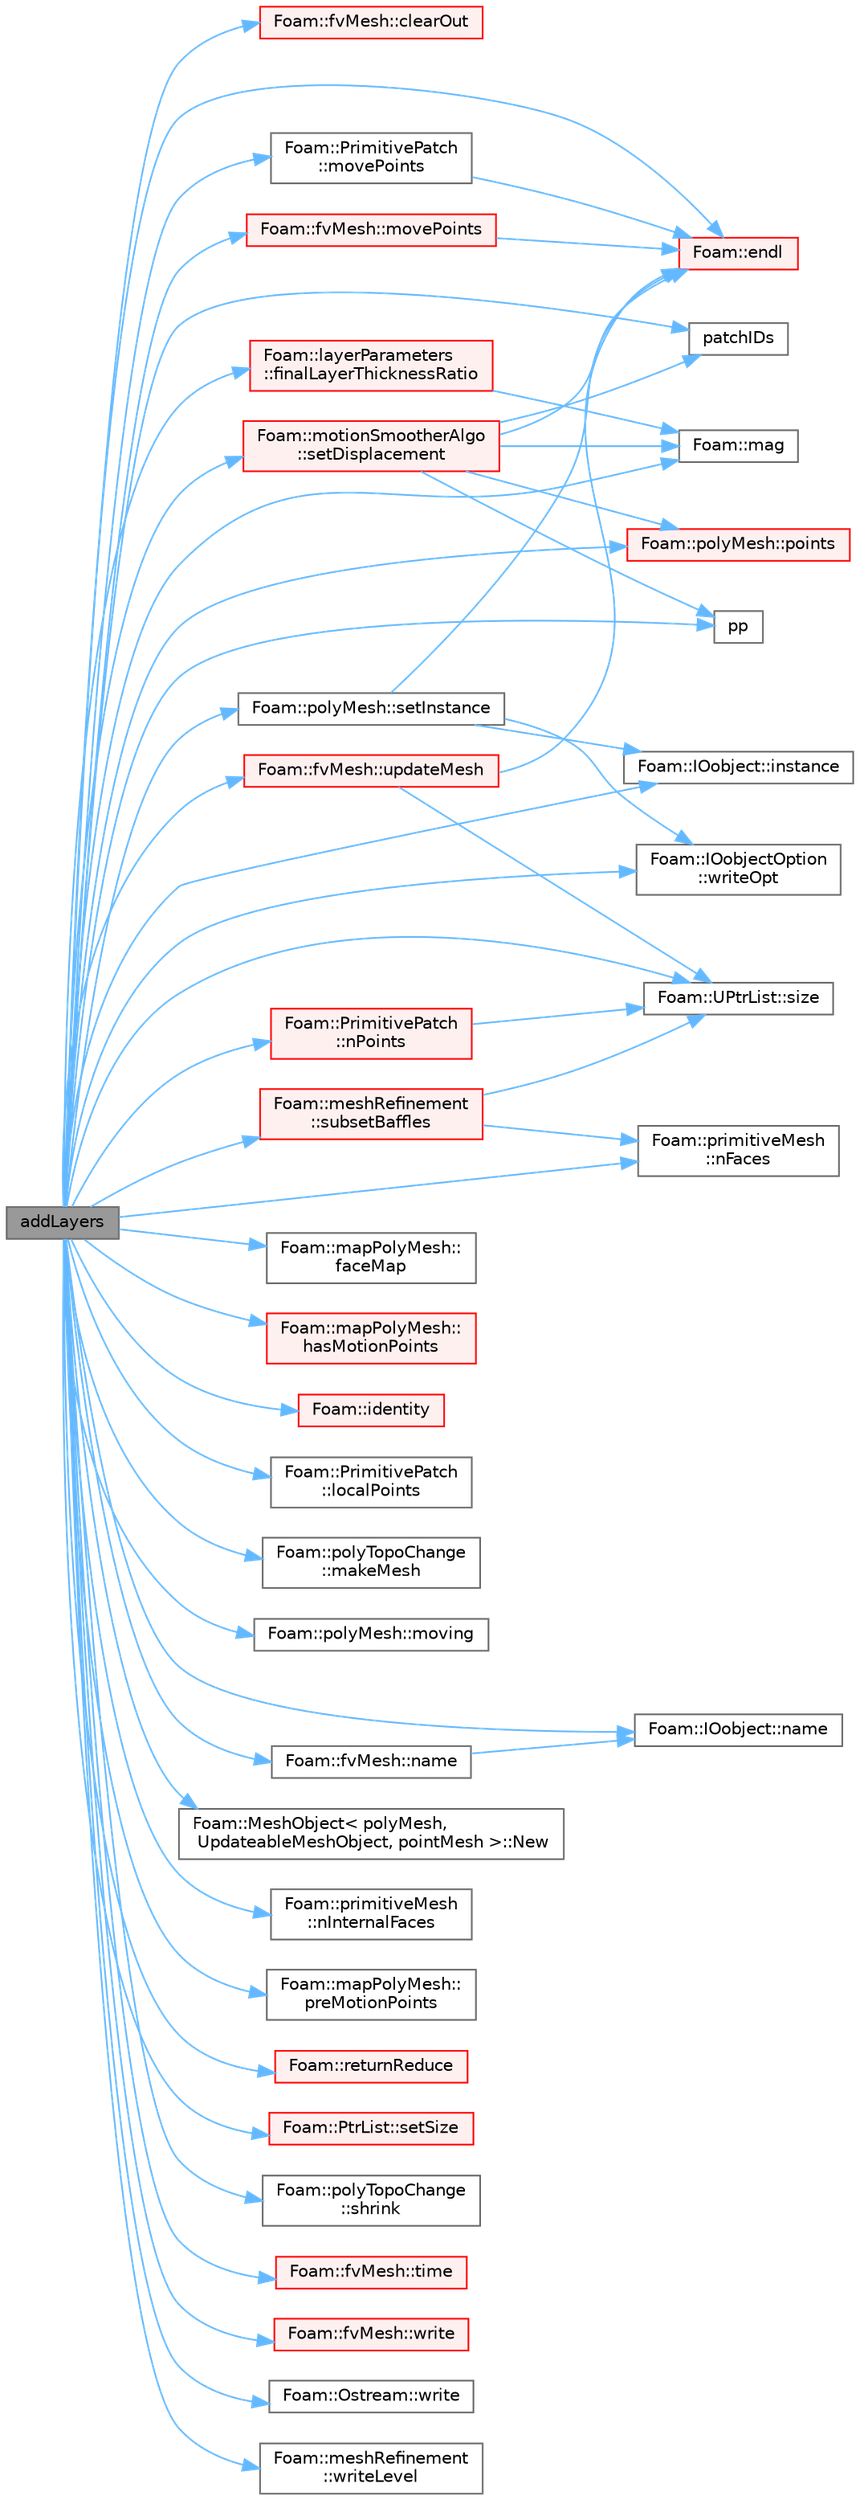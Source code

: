 digraph "addLayers"
{
 // LATEX_PDF_SIZE
  bgcolor="transparent";
  edge [fontname=Helvetica,fontsize=10,labelfontname=Helvetica,labelfontsize=10];
  node [fontname=Helvetica,fontsize=10,shape=box,height=0.2,width=0.4];
  rankdir="LR";
  Node1 [id="Node000001",label="addLayers",height=0.2,width=0.4,color="gray40", fillcolor="grey60", style="filled", fontcolor="black",tooltip=" "];
  Node1 -> Node2 [id="edge1_Node000001_Node000002",color="steelblue1",style="solid",tooltip=" "];
  Node2 [id="Node000002",label="Foam::fvMesh::clearOut",height=0.2,width=0.4,color="red", fillcolor="#FFF0F0", style="filled",URL="$classFoam_1_1fvMesh.html#af320697688df08f1438d37a86bcaf25d",tooltip=" "];
  Node1 -> Node4 [id="edge2_Node000001_Node000004",color="steelblue1",style="solid",tooltip=" "];
  Node4 [id="Node000004",label="Foam::endl",height=0.2,width=0.4,color="red", fillcolor="#FFF0F0", style="filled",URL="$namespaceFoam.html#a7d5eca45a323264dc5fe811500ebda47",tooltip=" "];
  Node1 -> Node8 [id="edge3_Node000001_Node000008",color="steelblue1",style="solid",tooltip=" "];
  Node8 [id="Node000008",label="Foam::mapPolyMesh::\lfaceMap",height=0.2,width=0.4,color="grey40", fillcolor="white", style="filled",URL="$classFoam_1_1mapPolyMesh.html#a14fa815e4326f6d2a9d1a356991d3e60",tooltip=" "];
  Node1 -> Node9 [id="edge4_Node000001_Node000009",color="steelblue1",style="solid",tooltip=" "];
  Node9 [id="Node000009",label="Foam::layerParameters\l::finalLayerThicknessRatio",height=0.2,width=0.4,color="red", fillcolor="#FFF0F0", style="filled",URL="$classFoam_1_1layerParameters.html#ac07b278f64ef171368daeae460c48893",tooltip=" "];
  Node9 -> Node10 [id="edge5_Node000009_Node000010",color="steelblue1",style="solid",tooltip=" "];
  Node10 [id="Node000010",label="Foam::mag",height=0.2,width=0.4,color="grey40", fillcolor="white", style="filled",URL="$namespaceFoam.html#a8ac5b57f98f906c36b8a4e989a77dbba",tooltip=" "];
  Node1 -> Node12 [id="edge6_Node000001_Node000012",color="steelblue1",style="solid",tooltip=" "];
  Node12 [id="Node000012",label="Foam::mapPolyMesh::\lhasMotionPoints",height=0.2,width=0.4,color="red", fillcolor="#FFF0F0", style="filled",URL="$classFoam_1_1mapPolyMesh.html#aff98fc11bbc5b4a9e049d75f552357f2",tooltip=" "];
  Node1 -> Node15 [id="edge7_Node000001_Node000015",color="steelblue1",style="solid",tooltip=" "];
  Node15 [id="Node000015",label="Foam::identity",height=0.2,width=0.4,color="red", fillcolor="#FFF0F0", style="filled",URL="$namespaceFoam.html#a14e1da6db5665f43c1e588eab475eabf",tooltip=" "];
  Node1 -> Node18 [id="edge8_Node000001_Node000018",color="steelblue1",style="solid",tooltip=" "];
  Node18 [id="Node000018",label="Foam::IOobject::instance",height=0.2,width=0.4,color="grey40", fillcolor="white", style="filled",URL="$classFoam_1_1IOobject.html#aa77eda3e3a4bd280c92603df00738239",tooltip=" "];
  Node1 -> Node19 [id="edge9_Node000001_Node000019",color="steelblue1",style="solid",tooltip=" "];
  Node19 [id="Node000019",label="Foam::PrimitivePatch\l::localPoints",height=0.2,width=0.4,color="grey40", fillcolor="white", style="filled",URL="$classFoam_1_1PrimitivePatch.html#a6082512de4c56dcb546ce3c40509cc00",tooltip=" "];
  Node1 -> Node10 [id="edge10_Node000001_Node000010",color="steelblue1",style="solid",tooltip=" "];
  Node1 -> Node20 [id="edge11_Node000001_Node000020",color="steelblue1",style="solid",tooltip=" "];
  Node20 [id="Node000020",label="Foam::polyTopoChange\l::makeMesh",height=0.2,width=0.4,color="grey40", fillcolor="white", style="filled",URL="$classFoam_1_1polyTopoChange.html#adcf70fac5b7899bfb4467b98f055829d",tooltip=" "];
  Node1 -> Node21 [id="edge12_Node000001_Node000021",color="steelblue1",style="solid",tooltip=" "];
  Node21 [id="Node000021",label="Foam::PrimitivePatch\l::movePoints",height=0.2,width=0.4,color="grey40", fillcolor="white", style="filled",URL="$classFoam_1_1PrimitivePatch.html#ab83414e3307dd1c870ea24496ed54614",tooltip=" "];
  Node21 -> Node4 [id="edge13_Node000021_Node000004",color="steelblue1",style="solid",tooltip=" "];
  Node1 -> Node22 [id="edge14_Node000001_Node000022",color="steelblue1",style="solid",tooltip=" "];
  Node22 [id="Node000022",label="Foam::fvMesh::movePoints",height=0.2,width=0.4,color="red", fillcolor="#FFF0F0", style="filled",URL="$classFoam_1_1fvMesh.html#ab62834098bae1d3887f578c700754f39",tooltip=" "];
  Node22 -> Node4 [id="edge15_Node000022_Node000004",color="steelblue1",style="solid",tooltip=" "];
  Node1 -> Node31 [id="edge16_Node000001_Node000031",color="steelblue1",style="solid",tooltip=" "];
  Node31 [id="Node000031",label="Foam::polyMesh::moving",height=0.2,width=0.4,color="grey40", fillcolor="white", style="filled",URL="$classFoam_1_1polyMesh.html#a44591c0359671cccda8b84161464cd04",tooltip=" "];
  Node1 -> Node32 [id="edge17_Node000001_Node000032",color="steelblue1",style="solid",tooltip=" "];
  Node32 [id="Node000032",label="Foam::fvMesh::name",height=0.2,width=0.4,color="grey40", fillcolor="white", style="filled",URL="$classFoam_1_1fvMesh.html#a51ae053ef677d6c2d35ce01b46089706",tooltip=" "];
  Node32 -> Node33 [id="edge18_Node000032_Node000033",color="steelblue1",style="solid",tooltip=" "];
  Node33 [id="Node000033",label="Foam::IOobject::name",height=0.2,width=0.4,color="grey40", fillcolor="white", style="filled",URL="$classFoam_1_1IOobject.html#a19bad5682ac7f021cc3a66fcfaa98c8e",tooltip=" "];
  Node1 -> Node33 [id="edge19_Node000001_Node000033",color="steelblue1",style="solid",tooltip=" "];
  Node1 -> Node34 [id="edge20_Node000001_Node000034",color="steelblue1",style="solid",tooltip=" "];
  Node34 [id="Node000034",label="Foam::MeshObject\< polyMesh,\l UpdateableMeshObject, pointMesh \>::New",height=0.2,width=0.4,color="grey40", fillcolor="white", style="filled",URL="$classFoam_1_1MeshObject.html#a174574ec68990766b0ac5746b6c8be68",tooltip=" "];
  Node1 -> Node35 [id="edge21_Node000001_Node000035",color="steelblue1",style="solid",tooltip=" "];
  Node35 [id="Node000035",label="Foam::primitiveMesh\l::nFaces",height=0.2,width=0.4,color="grey40", fillcolor="white", style="filled",URL="$classFoam_1_1primitiveMesh.html#aad20a227e963e21b706a9dfa3ab7e158",tooltip=" "];
  Node1 -> Node36 [id="edge22_Node000001_Node000036",color="steelblue1",style="solid",tooltip=" "];
  Node36 [id="Node000036",label="Foam::primitiveMesh\l::nInternalFaces",height=0.2,width=0.4,color="grey40", fillcolor="white", style="filled",URL="$classFoam_1_1primitiveMesh.html#a49aeaef789e8e3f5972dc70f2e30f413",tooltip=" "];
  Node1 -> Node37 [id="edge23_Node000001_Node000037",color="steelblue1",style="solid",tooltip=" "];
  Node37 [id="Node000037",label="Foam::PrimitivePatch\l::nPoints",height=0.2,width=0.4,color="red", fillcolor="#FFF0F0", style="filled",URL="$classFoam_1_1PrimitivePatch.html#a1c886a784a597459dbf2d9470798e9dd",tooltip=" "];
  Node37 -> Node29 [id="edge24_Node000037_Node000029",color="steelblue1",style="solid",tooltip=" "];
  Node29 [id="Node000029",label="Foam::UPtrList::size",height=0.2,width=0.4,color="grey40", fillcolor="white", style="filled",URL="$classFoam_1_1UPtrList.html#a95603446b248fe1ecf5dc59bcc2eaff0",tooltip=" "];
  Node1 -> Node39 [id="edge25_Node000001_Node000039",color="steelblue1",style="solid",tooltip=" "];
  Node39 [id="Node000039",label="patchIDs",height=0.2,width=0.4,color="grey40", fillcolor="white", style="filled",URL="$checkPatchTopology_8H.html#a328b75682b3b5c01024a5accee495a5a",tooltip=" "];
  Node1 -> Node40 [id="edge26_Node000001_Node000040",color="steelblue1",style="solid",tooltip=" "];
  Node40 [id="Node000040",label="Foam::polyMesh::points",height=0.2,width=0.4,color="red", fillcolor="#FFF0F0", style="filled",URL="$classFoam_1_1polyMesh.html#ac44123fc1265297c41a43c3b62fdb4c2",tooltip=" "];
  Node1 -> Node43 [id="edge27_Node000001_Node000043",color="steelblue1",style="solid",tooltip=" "];
  Node43 [id="Node000043",label="pp",height=0.2,width=0.4,color="grey40", fillcolor="white", style="filled",URL="$checkPatchTopology_8H.html#a62bd17b324c5b9481f03d4b6d6e09f88",tooltip=" "];
  Node1 -> Node44 [id="edge28_Node000001_Node000044",color="steelblue1",style="solid",tooltip=" "];
  Node44 [id="Node000044",label="Foam::mapPolyMesh::\lpreMotionPoints",height=0.2,width=0.4,color="grey40", fillcolor="white", style="filled",URL="$classFoam_1_1mapPolyMesh.html#a97c002f050ac161051d5fe3c9796fc37",tooltip=" "];
  Node1 -> Node45 [id="edge29_Node000001_Node000045",color="steelblue1",style="solid",tooltip=" "];
  Node45 [id="Node000045",label="Foam::returnReduce",height=0.2,width=0.4,color="red", fillcolor="#FFF0F0", style="filled",URL="$namespaceFoam.html#acf61c6966eeded6a33f4925a2ab5240a",tooltip=" "];
  Node1 -> Node59 [id="edge30_Node000001_Node000059",color="steelblue1",style="solid",tooltip=" "];
  Node59 [id="Node000059",label="Foam::motionSmootherAlgo\l::setDisplacement",height=0.2,width=0.4,color="red", fillcolor="#FFF0F0", style="filled",URL="$classFoam_1_1motionSmootherAlgo.html#a31c17a66004ca1d7ddc9063c581718c3",tooltip=" "];
  Node59 -> Node4 [id="edge31_Node000059_Node000004",color="steelblue1",style="solid",tooltip=" "];
  Node59 -> Node10 [id="edge32_Node000059_Node000010",color="steelblue1",style="solid",tooltip=" "];
  Node59 -> Node39 [id="edge33_Node000059_Node000039",color="steelblue1",style="solid",tooltip=" "];
  Node59 -> Node40 [id="edge34_Node000059_Node000040",color="steelblue1",style="solid",tooltip=" "];
  Node59 -> Node43 [id="edge35_Node000059_Node000043",color="steelblue1",style="solid",tooltip=" "];
  Node1 -> Node72 [id="edge36_Node000001_Node000072",color="steelblue1",style="solid",tooltip=" "];
  Node72 [id="Node000072",label="Foam::polyMesh::setInstance",height=0.2,width=0.4,color="grey40", fillcolor="white", style="filled",URL="$classFoam_1_1polyMesh.html#a048a3882212dbb3d5f6f05a0cada9128",tooltip=" "];
  Node72 -> Node4 [id="edge37_Node000072_Node000004",color="steelblue1",style="solid",tooltip=" "];
  Node72 -> Node18 [id="edge38_Node000072_Node000018",color="steelblue1",style="solid",tooltip=" "];
  Node72 -> Node73 [id="edge39_Node000072_Node000073",color="steelblue1",style="solid",tooltip=" "];
  Node73 [id="Node000073",label="Foam::IOobjectOption\l::writeOpt",height=0.2,width=0.4,color="grey40", fillcolor="white", style="filled",URL="$classFoam_1_1IOobjectOption.html#a5423df7753d8187c826a034b7ee0b774",tooltip=" "];
  Node1 -> Node74 [id="edge40_Node000001_Node000074",color="steelblue1",style="solid",tooltip=" "];
  Node74 [id="Node000074",label="Foam::PtrList::setSize",height=0.2,width=0.4,color="red", fillcolor="#FFF0F0", style="filled",URL="$classFoam_1_1PtrList.html#a69101c7616426ea26b33577a730b73e8",tooltip=" "];
  Node1 -> Node76 [id="edge41_Node000001_Node000076",color="steelblue1",style="solid",tooltip=" "];
  Node76 [id="Node000076",label="Foam::polyTopoChange\l::shrink",height=0.2,width=0.4,color="grey40", fillcolor="white", style="filled",URL="$classFoam_1_1polyTopoChange.html#a14dbce2ca2fb7da194a2bbc0628fdfed",tooltip=" "];
  Node1 -> Node29 [id="edge42_Node000001_Node000029",color="steelblue1",style="solid",tooltip=" "];
  Node1 -> Node77 [id="edge43_Node000001_Node000077",color="steelblue1",style="solid",tooltip=" "];
  Node77 [id="Node000077",label="Foam::meshRefinement\l::subsetBaffles",height=0.2,width=0.4,color="red", fillcolor="#FFF0F0", style="filled",URL="$classFoam_1_1meshRefinement.html#a3627b69a66e2af8c2a58d02964a1197f",tooltip=" "];
  Node77 -> Node35 [id="edge44_Node000077_Node000035",color="steelblue1",style="solid",tooltip=" "];
  Node77 -> Node29 [id="edge45_Node000077_Node000029",color="steelblue1",style="solid",tooltip=" "];
  Node1 -> Node83 [id="edge46_Node000001_Node000083",color="steelblue1",style="solid",tooltip=" "];
  Node83 [id="Node000083",label="Foam::fvMesh::time",height=0.2,width=0.4,color="red", fillcolor="#FFF0F0", style="filled",URL="$classFoam_1_1fvMesh.html#a2abfb6ffb81a9ffbf408030674873052",tooltip=" "];
  Node1 -> Node85 [id="edge47_Node000001_Node000085",color="steelblue1",style="solid",tooltip=" "];
  Node85 [id="Node000085",label="Foam::fvMesh::updateMesh",height=0.2,width=0.4,color="red", fillcolor="#FFF0F0", style="filled",URL="$classFoam_1_1fvMesh.html#a9c8cde0b192708d622d874f8cc2df66d",tooltip=" "];
  Node85 -> Node4 [id="edge48_Node000085_Node000004",color="steelblue1",style="solid",tooltip=" "];
  Node85 -> Node29 [id="edge49_Node000085_Node000029",color="steelblue1",style="solid",tooltip=" "];
  Node1 -> Node95 [id="edge50_Node000001_Node000095",color="steelblue1",style="solid",tooltip=" "];
  Node95 [id="Node000095",label="Foam::fvMesh::write",height=0.2,width=0.4,color="red", fillcolor="#FFF0F0", style="filled",URL="$classFoam_1_1fvMesh.html#ab5c6464172e07987bb9518ca648f94d7",tooltip=" "];
  Node1 -> Node96 [id="edge51_Node000001_Node000096",color="steelblue1",style="solid",tooltip=" "];
  Node96 [id="Node000096",label="Foam::Ostream::write",height=0.2,width=0.4,color="grey40", fillcolor="white", style="filled",URL="$classFoam_1_1Ostream.html#a8da7514808d6493ccfd30582fc945aa1",tooltip=" "];
  Node1 -> Node97 [id="edge52_Node000001_Node000097",color="steelblue1",style="solid",tooltip=" "];
  Node97 [id="Node000097",label="Foam::meshRefinement\l::writeLevel",height=0.2,width=0.4,color="grey40", fillcolor="white", style="filled",URL="$classFoam_1_1meshRefinement.html#aeffc4049f055c08fd23bede34d7a1d0b",tooltip=" "];
  Node1 -> Node73 [id="edge53_Node000001_Node000073",color="steelblue1",style="solid",tooltip=" "];
}
